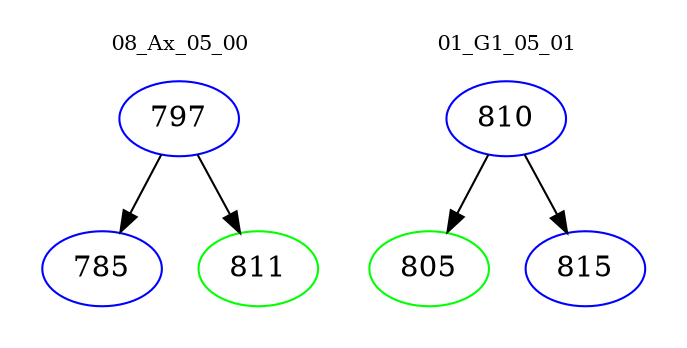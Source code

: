 digraph{
subgraph cluster_0 {
color = white
label = "08_Ax_05_00";
fontsize=10;
T0_797 [label="797", color="blue"]
T0_797 -> T0_785 [color="black"]
T0_785 [label="785", color="blue"]
T0_797 -> T0_811 [color="black"]
T0_811 [label="811", color="green"]
}
subgraph cluster_1 {
color = white
label = "01_G1_05_01";
fontsize=10;
T1_810 [label="810", color="blue"]
T1_810 -> T1_805 [color="black"]
T1_805 [label="805", color="green"]
T1_810 -> T1_815 [color="black"]
T1_815 [label="815", color="blue"]
}
}
